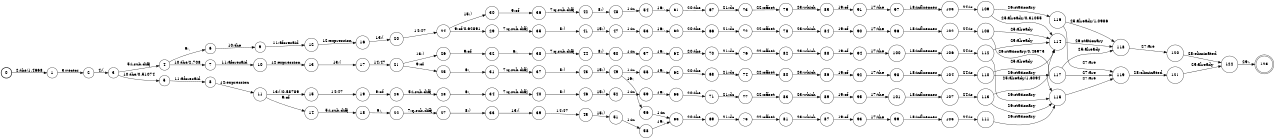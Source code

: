 digraph FST {
rankdir = LR;
size = "8.5,11";
label = "";
center = 1;
orientation = Portrait;
ranksep = "0.4";
nodesep = "0.25";
0 [label = "0", shape = circle, style = bold, fontsize = 14]
	0 -> 1 [label = "2:the/1.4668", fontsize = 14];
1 [label = "1", shape = circle, style = solid, fontsize = 14]
	1 -> 2 [label = "3:vector", fontsize = 14];
2 [label = "2", shape = circle, style = solid, fontsize = 14]
	2 -> 3 [label = "4:(", fontsize = 14];
3 [label = "3", shape = circle, style = solid, fontsize = 14]
	3 -> 5 [label = "10:the/0.51074", fontsize = 14];
	3 -> 4 [label = "5:i.sub.diffj", fontsize = 14];
4 [label = "4", shape = circle, style = solid, fontsize = 14]
	4 -> 7 [label = "10:the/2.708", fontsize = 14];
	4 -> 6 [label = "6:,", fontsize = 14];
5 [label = "5", shape = circle, style = solid, fontsize = 14]
	5 -> 8 [label = "11:aforesaid", fontsize = 14];
6 [label = "6", shape = circle, style = solid, fontsize = 14]
	6 -> 9 [label = "10:the", fontsize = 14];
7 [label = "7", shape = circle, style = solid, fontsize = 14]
	7 -> 10 [label = "11:aforesaid", fontsize = 14];
8 [label = "8", shape = circle, style = solid, fontsize = 14]
	8 -> 11 [label = "12:expression", fontsize = 14];
9 [label = "9", shape = circle, style = solid, fontsize = 14]
	9 -> 12 [label = "11:aforesaid", fontsize = 14];
10 [label = "10", shape = circle, style = solid, fontsize = 14]
	10 -> 13 [label = "12:expression", fontsize = 14];
11 [label = "11", shape = circle, style = solid, fontsize = 14]
	11 -> 15 [label = "13:(/0.58789", fontsize = 14];
	11 -> 14 [label = "9:of", fontsize = 14];
12 [label = "12", shape = circle, style = solid, fontsize = 14]
	12 -> 16 [label = "12:expression", fontsize = 14];
13 [label = "13", shape = circle, style = solid, fontsize = 14]
	13 -> 17 [label = "13:(", fontsize = 14];
14 [label = "14", shape = circle, style = solid, fontsize = 14]
	14 -> 18 [label = "5:i.sub.diffj", fontsize = 14];
15 [label = "15", shape = circle, style = solid, fontsize = 14]
	15 -> 19 [label = "14:47", fontsize = 14];
16 [label = "16", shape = circle, style = solid, fontsize = 14]
	16 -> 20 [label = "13:(", fontsize = 14];
17 [label = "17", shape = circle, style = solid, fontsize = 14]
	17 -> 21 [label = "14:47", fontsize = 14];
18 [label = "18", shape = circle, style = solid, fontsize = 14]
	18 -> 22 [label = "6:,", fontsize = 14];
19 [label = "19", shape = circle, style = solid, fontsize = 14]
	19 -> 23 [label = "9:of", fontsize = 14];
20 [label = "20", shape = circle, style = solid, fontsize = 14]
	20 -> 24 [label = "14:47", fontsize = 14];
21 [label = "21", shape = circle, style = solid, fontsize = 14]
	21 -> 26 [label = "15:)", fontsize = 14];
	21 -> 25 [label = "9:of", fontsize = 14];
22 [label = "22", shape = circle, style = solid, fontsize = 14]
	22 -> 27 [label = "7:q.sub.diffj", fontsize = 14];
23 [label = "23", shape = circle, style = solid, fontsize = 14]
	23 -> 28 [label = "5:i.sub.diffj", fontsize = 14];
24 [label = "24", shape = circle, style = solid, fontsize = 14]
	24 -> 30 [label = "15:)", fontsize = 14];
	24 -> 29 [label = "9:of/0.62891", fontsize = 14];
25 [label = "25", shape = circle, style = solid, fontsize = 14]
	25 -> 31 [label = "6:,", fontsize = 14];
26 [label = "26", shape = circle, style = solid, fontsize = 14]
	26 -> 32 [label = "9:of", fontsize = 14];
27 [label = "27", shape = circle, style = solid, fontsize = 14]
	27 -> 33 [label = "8:)", fontsize = 14];
28 [label = "28", shape = circle, style = solid, fontsize = 14]
	28 -> 34 [label = "6:,", fontsize = 14];
29 [label = "29", shape = circle, style = solid, fontsize = 14]
	29 -> 35 [label = "7:q.sub.diffj", fontsize = 14];
30 [label = "30", shape = circle, style = solid, fontsize = 14]
	30 -> 36 [label = "9:of", fontsize = 14];
31 [label = "31", shape = circle, style = solid, fontsize = 14]
	31 -> 37 [label = "7:q.sub.diffj", fontsize = 14];
32 [label = "32", shape = circle, style = solid, fontsize = 14]
	32 -> 38 [label = "6:,", fontsize = 14];
33 [label = "33", shape = circle, style = solid, fontsize = 14]
	33 -> 39 [label = "13:(", fontsize = 14];
34 [label = "34", shape = circle, style = solid, fontsize = 14]
	34 -> 40 [label = "7:q.sub.diffj", fontsize = 14];
35 [label = "35", shape = circle, style = solid, fontsize = 14]
	35 -> 41 [label = "8:)", fontsize = 14];
36 [label = "36", shape = circle, style = solid, fontsize = 14]
	36 -> 42 [label = "7:q.sub.diffj", fontsize = 14];
37 [label = "37", shape = circle, style = solid, fontsize = 14]
	37 -> 43 [label = "8:)", fontsize = 14];
38 [label = "38", shape = circle, style = solid, fontsize = 14]
	38 -> 44 [label = "7:q.sub.diffj", fontsize = 14];
39 [label = "39", shape = circle, style = solid, fontsize = 14]
	39 -> 45 [label = "14:47", fontsize = 14];
40 [label = "40", shape = circle, style = solid, fontsize = 14]
	40 -> 46 [label = "8:)", fontsize = 14];
41 [label = "41", shape = circle, style = solid, fontsize = 14]
	41 -> 47 [label = "15:)", fontsize = 14];
42 [label = "42", shape = circle, style = solid, fontsize = 14]
	42 -> 48 [label = "8:)", fontsize = 14];
43 [label = "43", shape = circle, style = solid, fontsize = 14]
	43 -> 49 [label = "15:)", fontsize = 14];
44 [label = "44", shape = circle, style = solid, fontsize = 14]
	44 -> 50 [label = "8:)", fontsize = 14];
45 [label = "45", shape = circle, style = solid, fontsize = 14]
	45 -> 51 [label = "15:)", fontsize = 14];
46 [label = "46", shape = circle, style = solid, fontsize = 14]
	46 -> 52 [label = "15:)", fontsize = 14];
47 [label = "47", shape = circle, style = solid, fontsize = 14]
	47 -> 53 [label = "1:in", fontsize = 14];
48 [label = "48", shape = circle, style = solid, fontsize = 14]
	48 -> 54 [label = "1:in", fontsize = 14];
49 [label = "49", shape = circle, style = solid, fontsize = 14]
	49 -> 55 [label = "1:in", fontsize = 14];
	49 -> 56 [label = "16:,", fontsize = 14];
50 [label = "50", shape = circle, style = solid, fontsize = 14]
	50 -> 57 [label = "1:in", fontsize = 14];
51 [label = "51", shape = circle, style = solid, fontsize = 14]
	51 -> 58 [label = "1:in", fontsize = 14];
52 [label = "52", shape = circle, style = solid, fontsize = 14]
	52 -> 59 [label = "1:in", fontsize = 14];
53 [label = "53", shape = circle, style = solid, fontsize = 14]
	53 -> 60 [label = "16:,", fontsize = 14];
54 [label = "54", shape = circle, style = solid, fontsize = 14]
	54 -> 61 [label = "16:,", fontsize = 14];
55 [label = "55", shape = circle, style = solid, fontsize = 14]
	55 -> 62 [label = "16:,", fontsize = 14];
56 [label = "56", shape = circle, style = solid, fontsize = 14]
	56 -> 63 [label = "1:in", fontsize = 14];
57 [label = "57", shape = circle, style = solid, fontsize = 14]
	57 -> 64 [label = "16:,", fontsize = 14];
58 [label = "58", shape = circle, style = solid, fontsize = 14]
	58 -> 63 [label = "16:,", fontsize = 14];
59 [label = "59", shape = circle, style = solid, fontsize = 14]
	59 -> 65 [label = "16:,", fontsize = 14];
60 [label = "60", shape = circle, style = solid, fontsize = 14]
	60 -> 66 [label = "20:the", fontsize = 14];
61 [label = "61", shape = circle, style = solid, fontsize = 14]
	61 -> 67 [label = "20:the", fontsize = 14];
62 [label = "62", shape = circle, style = solid, fontsize = 14]
	62 -> 68 [label = "20:the", fontsize = 14];
63 [label = "63", shape = circle, style = solid, fontsize = 14]
	63 -> 69 [label = "20:the", fontsize = 14];
64 [label = "64", shape = circle, style = solid, fontsize = 14]
	64 -> 70 [label = "20:the", fontsize = 14];
65 [label = "65", shape = circle, style = solid, fontsize = 14]
	65 -> 71 [label = "20:the", fontsize = 14];
66 [label = "66", shape = circle, style = solid, fontsize = 14]
	66 -> 72 [label = "21:dc", fontsize = 14];
67 [label = "67", shape = circle, style = solid, fontsize = 14]
	67 -> 73 [label = "21:dc", fontsize = 14];
68 [label = "68", shape = circle, style = solid, fontsize = 14]
	68 -> 74 [label = "21:dc", fontsize = 14];
69 [label = "69", shape = circle, style = solid, fontsize = 14]
	69 -> 75 [label = "21:dc", fontsize = 14];
70 [label = "70", shape = circle, style = solid, fontsize = 14]
	70 -> 76 [label = "21:dc", fontsize = 14];
71 [label = "71", shape = circle, style = solid, fontsize = 14]
	71 -> 77 [label = "21:dc", fontsize = 14];
72 [label = "72", shape = circle, style = solid, fontsize = 14]
	72 -> 78 [label = "22:offset", fontsize = 14];
73 [label = "73", shape = circle, style = solid, fontsize = 14]
	73 -> 79 [label = "22:offset", fontsize = 14];
74 [label = "74", shape = circle, style = solid, fontsize = 14]
	74 -> 80 [label = "22:offset", fontsize = 14];
75 [label = "75", shape = circle, style = solid, fontsize = 14]
	75 -> 81 [label = "22:offset", fontsize = 14];
76 [label = "76", shape = circle, style = solid, fontsize = 14]
	76 -> 82 [label = "22:offset", fontsize = 14];
77 [label = "77", shape = circle, style = solid, fontsize = 14]
	77 -> 83 [label = "22:offset", fontsize = 14];
78 [label = "78", shape = circle, style = solid, fontsize = 14]
	78 -> 84 [label = "23:which", fontsize = 14];
79 [label = "79", shape = circle, style = solid, fontsize = 14]
	79 -> 85 [label = "23:which", fontsize = 14];
80 [label = "80", shape = circle, style = solid, fontsize = 14]
	80 -> 86 [label = "23:which", fontsize = 14];
81 [label = "81", shape = circle, style = solid, fontsize = 14]
	81 -> 87 [label = "23:which", fontsize = 14];
82 [label = "82", shape = circle, style = solid, fontsize = 14]
	82 -> 88 [label = "23:which", fontsize = 14];
83 [label = "83", shape = circle, style = solid, fontsize = 14]
	83 -> 89 [label = "23:which", fontsize = 14];
84 [label = "84", shape = circle, style = solid, fontsize = 14]
	84 -> 90 [label = "19:of", fontsize = 14];
85 [label = "85", shape = circle, style = solid, fontsize = 14]
	85 -> 91 [label = "19:of", fontsize = 14];
86 [label = "86", shape = circle, style = solid, fontsize = 14]
	86 -> 92 [label = "19:of", fontsize = 14];
87 [label = "87", shape = circle, style = solid, fontsize = 14]
	87 -> 93 [label = "19:of", fontsize = 14];
88 [label = "88", shape = circle, style = solid, fontsize = 14]
	88 -> 94 [label = "19:of", fontsize = 14];
89 [label = "89", shape = circle, style = solid, fontsize = 14]
	89 -> 95 [label = "19:of", fontsize = 14];
90 [label = "90", shape = circle, style = solid, fontsize = 14]
	90 -> 96 [label = "17:the", fontsize = 14];
91 [label = "91", shape = circle, style = solid, fontsize = 14]
	91 -> 97 [label = "17:the", fontsize = 14];
92 [label = "92", shape = circle, style = solid, fontsize = 14]
	92 -> 98 [label = "17:the", fontsize = 14];
93 [label = "93", shape = circle, style = solid, fontsize = 14]
	93 -> 99 [label = "17:the", fontsize = 14];
94 [label = "94", shape = circle, style = solid, fontsize = 14]
	94 -> 100 [label = "17:the", fontsize = 14];
95 [label = "95", shape = circle, style = solid, fontsize = 14]
	95 -> 101 [label = "17:the", fontsize = 14];
96 [label = "96", shape = circle, style = solid, fontsize = 14]
	96 -> 102 [label = "18:influences", fontsize = 14];
97 [label = "97", shape = circle, style = solid, fontsize = 14]
	97 -> 103 [label = "18:influences", fontsize = 14];
98 [label = "98", shape = circle, style = solid, fontsize = 14]
	98 -> 104 [label = "18:influences", fontsize = 14];
99 [label = "99", shape = circle, style = solid, fontsize = 14]
	99 -> 105 [label = "18:influences", fontsize = 14];
100 [label = "100", shape = circle, style = solid, fontsize = 14]
	100 -> 106 [label = "18:influences", fontsize = 14];
101 [label = "101", shape = circle, style = solid, fontsize = 14]
	101 -> 107 [label = "18:influences", fontsize = 14];
102 [label = "102", shape = circle, style = solid, fontsize = 14]
	102 -> 108 [label = "24:is", fontsize = 14];
103 [label = "103", shape = circle, style = solid, fontsize = 14]
	103 -> 109 [label = "24:is", fontsize = 14];
104 [label = "104", shape = circle, style = solid, fontsize = 14]
	104 -> 110 [label = "24:is", fontsize = 14];
105 [label = "105", shape = circle, style = solid, fontsize = 14]
	105 -> 111 [label = "24:is", fontsize = 14];
106 [label = "106", shape = circle, style = solid, fontsize = 14]
	106 -> 112 [label = "24:is", fontsize = 14];
107 [label = "107", shape = circle, style = solid, fontsize = 14]
	107 -> 113 [label = "24:is", fontsize = 14];
108 [label = "108", shape = circle, style = solid, fontsize = 14]
	108 -> 114 [label = "25:already", fontsize = 14];
	108 -> 115 [label = "26:stationary/0.46973", fontsize = 14];
109 [label = "109", shape = circle, style = solid, fontsize = 14]
	109 -> 114 [label = "25:already/0.31055", fontsize = 14];
	109 -> 116 [label = "26:stationary", fontsize = 14];
110 [label = "110", shape = circle, style = solid, fontsize = 14]
	110 -> 114 [label = "25:already", fontsize = 14];
	110 -> 117 [label = "26:stationary", fontsize = 14];
111 [label = "111", shape = circle, style = solid, fontsize = 14]
	111 -> 115 [label = "26:stationary", fontsize = 14];
112 [label = "112", shape = circle, style = solid, fontsize = 14]
	112 -> 114 [label = "25:already", fontsize = 14];
	112 -> 115 [label = "26:stationary", fontsize = 14];
113 [label = "113", shape = circle, style = solid, fontsize = 14]
	113 -> 114 [label = "25:already/1.6094", fontsize = 14];
	113 -> 115 [label = "26:stationary", fontsize = 14];
114 [label = "114", shape = circle, style = solid, fontsize = 14]
	114 -> 118 [label = "26:stationary", fontsize = 14];
115 [label = "115", shape = circle, style = solid, fontsize = 14]
	115 -> 119 [label = "27:are", fontsize = 14];
116 [label = "116", shape = circle, style = solid, fontsize = 14]
	116 -> 118 [label = "25:already/1.0986", fontsize = 14];
	116 -> 119 [label = "27:are", fontsize = 14];
117 [label = "117", shape = circle, style = solid, fontsize = 14]
	117 -> 118 [label = "25:already", fontsize = 14];
	117 -> 119 [label = "27:are", fontsize = 14];
118 [label = "118", shape = circle, style = solid, fontsize = 14]
	118 -> 120 [label = "27:are", fontsize = 14];
119 [label = "119", shape = circle, style = solid, fontsize = 14]
	119 -> 121 [label = "28:eliminated", fontsize = 14];
120 [label = "120", shape = circle, style = solid, fontsize = 14]
	120 -> 122 [label = "28:eliminated", fontsize = 14];
121 [label = "121", shape = circle, style = solid, fontsize = 14]
	121 -> 122 [label = "25:already", fontsize = 14];
122 [label = "122", shape = circle, style = solid, fontsize = 14]
	122 -> 123 [label = "29:.", fontsize = 14];
123 [label = "123", shape = doublecircle, style = solid, fontsize = 14]
}
